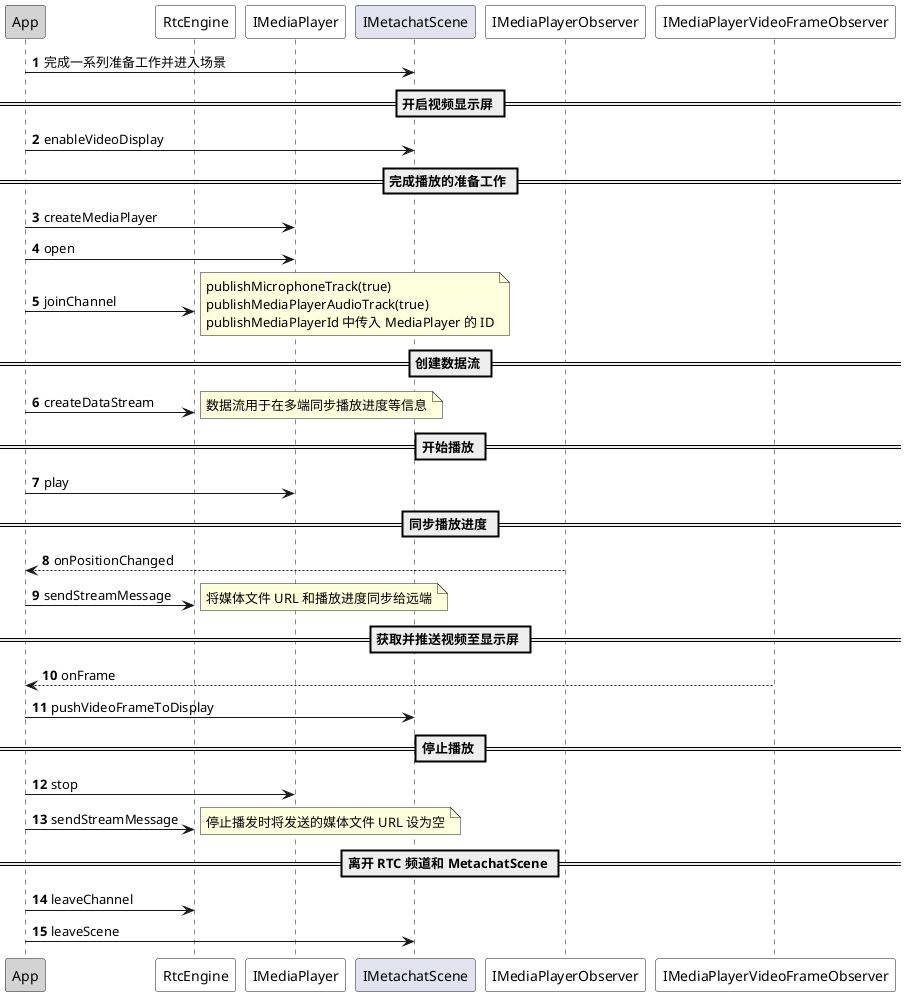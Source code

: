 @startuml
autonumber
participant "App" as a #LightGrey
participant "RtcEngine" as e #White
participant "IMediaPlayer" as d #White
participant "IMetachatScene" as f
participant "IMediaPlayerObserver" as b #White
participant "IMediaPlayerVideoFrameObserver" as c #White
a -> f: 完成一系列准备工作并进入场景
== 开启视频显示屏 ==
a -> f: enableVideoDisplay
== 完成播放的准备工作 ==
a -> d: createMediaPlayer
a -> d: open
a -> e: joinChannel
note right
publishMicrophoneTrack(true)
publishMediaPlayerAudioTrack(true)
publishMediaPlayerId 中传入 MediaPlayer 的 ID
end note
== 创建数据流 ==
a -> e: createDataStream
note right
数据流用于在多端同步播放进度等信息
end note
== 开始播放 ==
a -> d: play
== 同步播放进度 ==
b --> a: onPositionChanged
a -> e: sendStreamMessage
note right
将媒体文件 URL 和播放进度同步给远端
end note
== 获取并推送视频至显示屏 ==
c --> a: onFrame
a -> f: pushVideoFrameToDisplay
== 停止播放 ==
a -> d: stop
a -> e: sendStreamMessage
note right
停止播发时将发送的媒体文件 URL 设为空
end note
== 离开 RTC 频道和 MetachatScene ==
a -> e: leaveChannel
a -> f: leaveScene
@enduml